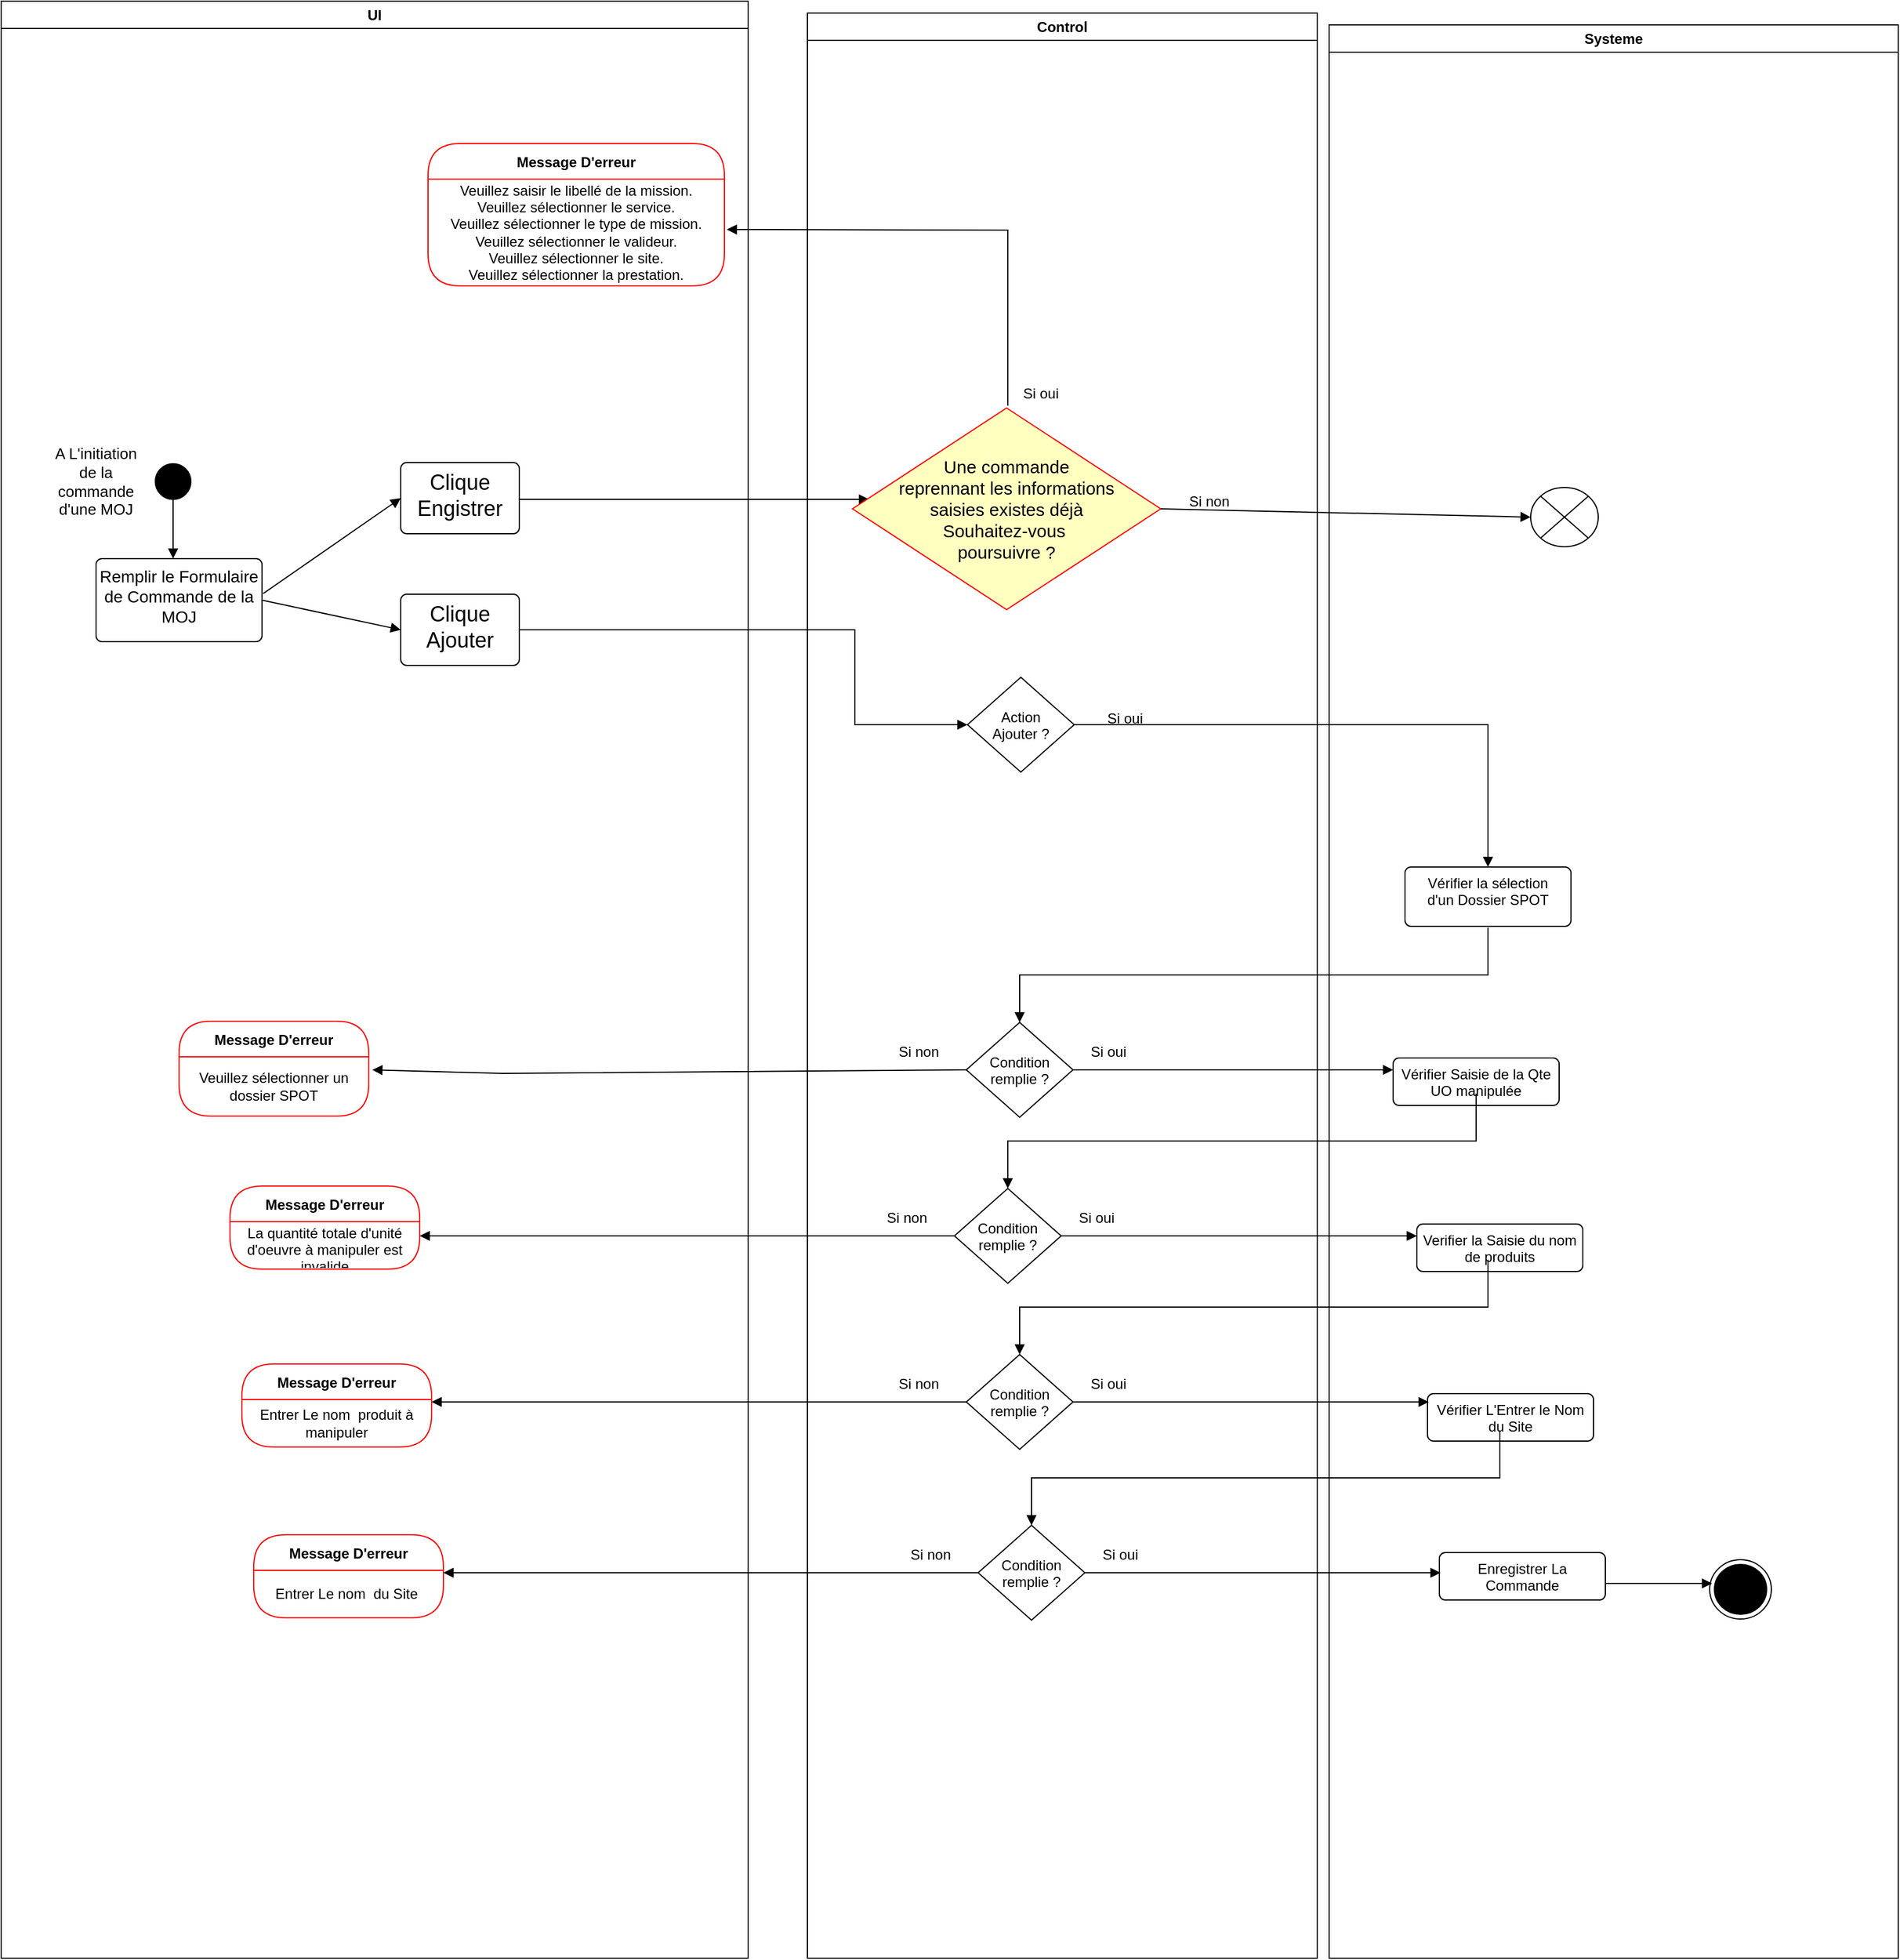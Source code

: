 <mxfile version="24.6.4" type="github">
  <diagram name="Page-1" id="S5gT9ed5FIzT58Pkyxsj">
    <mxGraphModel dx="2342" dy="1840" grid="1" gridSize="10" guides="1" tooltips="1" connect="1" arrows="1" fold="1" page="1" pageScale="1" pageWidth="827" pageHeight="1169" math="0" shadow="0">
      <root>
        <mxCell id="0" />
        <mxCell id="1" parent="0" />
        <mxCell id="1RcFYnAborwAYiBL6ikK-1" value="UI" style="swimlane;whiteSpace=wrap;html=1;" vertex="1" parent="1">
          <mxGeometry x="-780" y="50" width="630" height="1650" as="geometry">
            <mxRectangle x="-800" y="40" width="140" height="30" as="alternateBounds" />
          </mxGeometry>
        </mxCell>
        <mxCell id="1RcFYnAborwAYiBL6ikK-2" value="" style="ellipse;fillColor=strokeColor;html=1;" vertex="1" parent="1RcFYnAborwAYiBL6ikK-1">
          <mxGeometry x="130" y="390" width="30" height="30" as="geometry" />
        </mxCell>
        <mxCell id="1RcFYnAborwAYiBL6ikK-3" value="" style="html=1;verticalAlign=bottom;labelBackgroundColor=none;endArrow=block;endFill=1;rounded=0;exitX=0.5;exitY=1;exitDx=0;exitDy=0;" edge="1" parent="1RcFYnAborwAYiBL6ikK-1" source="1RcFYnAborwAYiBL6ikK-2">
          <mxGeometry width="160" relative="1" as="geometry">
            <mxPoint x="170" y="650" as="sourcePoint" />
            <mxPoint x="145" y="470" as="targetPoint" />
          </mxGeometry>
        </mxCell>
        <mxCell id="1RcFYnAborwAYiBL6ikK-4" value="&lt;span style=&quot;font-size: 13px;&quot;&gt;A L&#39;initiation de la commande d&#39;une MOJ&lt;/span&gt;" style="text;html=1;align=center;verticalAlign=middle;whiteSpace=wrap;rounded=0;" vertex="1" parent="1RcFYnAborwAYiBL6ikK-1">
          <mxGeometry x="40" y="360" width="80" height="90" as="geometry" />
        </mxCell>
        <mxCell id="1RcFYnAborwAYiBL6ikK-5" value="&lt;font style=&quot;font-size: 14px;&quot;&gt;Remplir le Formulaire de Commande de la MOJ&lt;/font&gt;" style="html=1;align=center;verticalAlign=top;rounded=1;absoluteArcSize=1;arcSize=10;dashed=0;whiteSpace=wrap;" vertex="1" parent="1RcFYnAborwAYiBL6ikK-1">
          <mxGeometry x="80" y="470" width="140" height="70" as="geometry" />
        </mxCell>
        <mxCell id="1RcFYnAborwAYiBL6ikK-6" value="Message D&#39;erreur" style="swimlane;fontStyle=1;align=center;verticalAlign=middle;childLayout=stackLayout;horizontal=1;startSize=30;horizontalStack=0;resizeParent=0;resizeLast=1;container=0;fontColor=#000000;collapsible=0;rounded=1;arcSize=30;strokeColor=#ff0000;fillColor=#ffffff;swimlaneFillColor=#ffffff;dropTarget=0;labelBorderColor=none;labelBackgroundColor=none;" vertex="1" parent="1RcFYnAborwAYiBL6ikK-1">
          <mxGeometry x="193" y="999" width="160" height="70" as="geometry" />
        </mxCell>
        <mxCell id="1RcFYnAborwAYiBL6ikK-7" value="La quantité totale d&#39;unité d&#39;oeuvre à manipuler est invalide" style="text;html=1;strokeColor=none;fillColor=none;align=center;verticalAlign=middle;spacingLeft=4;spacingRight=4;whiteSpace=wrap;overflow=hidden;rotatable=0;fontColor=#000000;" vertex="1" parent="1RcFYnAborwAYiBL6ikK-6">
          <mxGeometry y="30" width="160" height="40" as="geometry" />
        </mxCell>
        <mxCell id="1RcFYnAborwAYiBL6ikK-8" value="&lt;font style=&quot;font-size: 18px;&quot;&gt;Clique Engistrer&lt;/font&gt;" style="html=1;align=center;verticalAlign=top;rounded=1;absoluteArcSize=1;arcSize=10;dashed=0;whiteSpace=wrap;" vertex="1" parent="1RcFYnAborwAYiBL6ikK-1">
          <mxGeometry x="337" y="389" width="100" height="60" as="geometry" />
        </mxCell>
        <mxCell id="1RcFYnAborwAYiBL6ikK-9" value="" style="html=1;verticalAlign=bottom;labelBackgroundColor=none;endArrow=block;endFill=1;rounded=0;entryX=0;entryY=0.5;entryDx=0;entryDy=0;" edge="1" parent="1RcFYnAborwAYiBL6ikK-1" target="1RcFYnAborwAYiBL6ikK-8">
          <mxGeometry width="160" relative="1" as="geometry">
            <mxPoint x="221" y="499.44" as="sourcePoint" />
            <mxPoint x="331" y="500" as="targetPoint" />
          </mxGeometry>
        </mxCell>
        <mxCell id="1RcFYnAborwAYiBL6ikK-10" value="" style="html=1;verticalAlign=bottom;labelBackgroundColor=none;endArrow=block;endFill=1;rounded=0;" edge="1" parent="1RcFYnAborwAYiBL6ikK-1">
          <mxGeometry width="160" relative="1" as="geometry">
            <mxPoint x="437" y="420" as="sourcePoint" />
            <mxPoint x="732" y="420" as="targetPoint" />
            <Array as="points">
              <mxPoint x="542" y="420" />
            </Array>
          </mxGeometry>
        </mxCell>
        <mxCell id="1RcFYnAborwAYiBL6ikK-11" value="&lt;font style=&quot;font-size: 18px;&quot;&gt;Clique Ajouter&lt;/font&gt;" style="html=1;align=center;verticalAlign=top;rounded=1;absoluteArcSize=1;arcSize=10;dashed=0;whiteSpace=wrap;" vertex="1" parent="1RcFYnAborwAYiBL6ikK-1">
          <mxGeometry x="337" y="500" width="100" height="60" as="geometry" />
        </mxCell>
        <mxCell id="1RcFYnAborwAYiBL6ikK-12" value="" style="html=1;verticalAlign=bottom;labelBackgroundColor=none;endArrow=block;endFill=1;rounded=0;entryX=0;entryY=0.5;entryDx=0;entryDy=0;exitX=1;exitY=0.5;exitDx=0;exitDy=0;" edge="1" parent="1RcFYnAborwAYiBL6ikK-1" source="1RcFYnAborwAYiBL6ikK-5" target="1RcFYnAborwAYiBL6ikK-11">
          <mxGeometry width="160" relative="1" as="geometry">
            <mxPoint x="231" y="509.44" as="sourcePoint" />
            <mxPoint x="347" y="429" as="targetPoint" />
          </mxGeometry>
        </mxCell>
        <mxCell id="1RcFYnAborwAYiBL6ikK-13" value="Message D&#39;erreur" style="swimlane;fontStyle=1;align=center;verticalAlign=middle;childLayout=stackLayout;horizontal=1;startSize=30;horizontalStack=0;resizeParent=0;resizeLast=1;container=0;fontColor=#000000;collapsible=0;rounded=1;arcSize=30;strokeColor=#ff0000;fillColor=#ffffff;swimlaneFillColor=#ffffff;dropTarget=0;labelBorderColor=none;labelBackgroundColor=none;" vertex="1" parent="1RcFYnAborwAYiBL6ikK-1">
          <mxGeometry x="360" y="120" width="250" height="120" as="geometry" />
        </mxCell>
        <mxCell id="1RcFYnAborwAYiBL6ikK-14" value="Veuillez saisir le libellé de la mission.&lt;div&gt;&lt;div&gt;Veuillez sélectionner le service.&lt;/div&gt;&lt;div&gt;Veuillez sélectionner le type de mission.&lt;/div&gt;&lt;/div&gt;&lt;div&gt;&lt;div&gt;Veuillez sélectionner le valideur.&lt;/div&gt;&lt;div&gt;Veuillez sélectionner le site.&lt;/div&gt;&lt;div&gt;Veuillez sélectionner la prestation.&lt;/div&gt;&lt;/div&gt;" style="text;html=1;strokeColor=none;fillColor=none;align=center;verticalAlign=middle;spacingLeft=4;spacingRight=4;whiteSpace=wrap;overflow=hidden;rotatable=0;fontColor=#000000;" vertex="1" parent="1RcFYnAborwAYiBL6ikK-13">
          <mxGeometry y="30" width="250" height="90" as="geometry" />
        </mxCell>
        <mxCell id="1RcFYnAborwAYiBL6ikK-15" value="Message D&#39;erreur" style="swimlane;fontStyle=1;align=center;verticalAlign=middle;childLayout=stackLayout;horizontal=1;startSize=30;horizontalStack=0;resizeParent=0;resizeLast=1;container=0;fontColor=#000000;collapsible=0;rounded=1;arcSize=30;strokeColor=#ff0000;fillColor=#ffffff;swimlaneFillColor=#ffffff;dropTarget=0;labelBorderColor=none;labelBackgroundColor=none;" vertex="1" parent="1RcFYnAborwAYiBL6ikK-1">
          <mxGeometry x="150" y="860" width="160" height="80" as="geometry" />
        </mxCell>
        <mxCell id="1RcFYnAborwAYiBL6ikK-16" value="Veuillez sélectionner un dossier SPOT" style="text;html=1;strokeColor=none;fillColor=none;align=center;verticalAlign=middle;spacingLeft=4;spacingRight=4;whiteSpace=wrap;overflow=hidden;rotatable=0;fontColor=#000000;" vertex="1" parent="1RcFYnAborwAYiBL6ikK-15">
          <mxGeometry y="30" width="160" height="50" as="geometry" />
        </mxCell>
        <mxCell id="1RcFYnAborwAYiBL6ikK-17" value="Control" style="swimlane;whiteSpace=wrap;html=1;" vertex="1" parent="1">
          <mxGeometry x="-100" y="60" width="430" height="1640" as="geometry">
            <mxRectangle x="90" y="40" width="90" height="30" as="alternateBounds" />
          </mxGeometry>
        </mxCell>
        <mxCell id="1RcFYnAborwAYiBL6ikK-18" value="Action&#xa;Ajouter ?" style="rhombus;" vertex="1" parent="1RcFYnAborwAYiBL6ikK-17">
          <mxGeometry x="135" y="560" width="90" height="80" as="geometry" />
        </mxCell>
        <mxCell id="1RcFYnAborwAYiBL6ikK-19" value="&lt;div style=&quot;font-size: 15px;&quot;&gt;&lt;font style=&quot;font-size: 15px;&quot;&gt;Une commande&lt;/font&gt;&lt;/div&gt;&lt;div style=&quot;font-size: 15px;&quot;&gt;&lt;font style=&quot;font-size: 15px;&quot;&gt;reprennant les informations&lt;/font&gt;&lt;/div&gt;&lt;div style=&quot;font-size: 15px;&quot;&gt;&lt;font style=&quot;font-size: 15px;&quot;&gt;saisies existes déjà&lt;/font&gt;&lt;/div&gt;&lt;div style=&quot;font-size: 15px;&quot;&gt;&lt;font style=&quot;font-size: 15px;&quot;&gt;Souhaitez-vous&amp;nbsp;&lt;/font&gt;&lt;/div&gt;&lt;div style=&quot;font-size: 15px;&quot;&gt;&lt;font style=&quot;font-size: 15px;&quot;&gt;poursuivre ?&lt;/font&gt;&lt;/div&gt;" style="rhombus;whiteSpace=wrap;html=1;fontColor=#000000;fillColor=#ffffc0;strokeColor=#ff0000;" vertex="1" parent="1RcFYnAborwAYiBL6ikK-17">
          <mxGeometry x="38" y="333" width="260" height="170" as="geometry" />
        </mxCell>
        <mxCell id="1RcFYnAborwAYiBL6ikK-20" value="Si oui" style="text;html=1;align=center;verticalAlign=middle;whiteSpace=wrap;rounded=0;" vertex="1" parent="1RcFYnAborwAYiBL6ikK-17">
          <mxGeometry x="167" y="306" width="60" height="30" as="geometry" />
        </mxCell>
        <mxCell id="1RcFYnAborwAYiBL6ikK-21" value="Si non" style="text;html=1;align=center;verticalAlign=middle;whiteSpace=wrap;rounded=0;" vertex="1" parent="1RcFYnAborwAYiBL6ikK-17">
          <mxGeometry x="309" y="397" width="60" height="30" as="geometry" />
        </mxCell>
        <mxCell id="1RcFYnAborwAYiBL6ikK-22" value="Si oui" style="text;html=1;align=center;verticalAlign=middle;whiteSpace=wrap;rounded=0;" vertex="1" parent="1RcFYnAborwAYiBL6ikK-17">
          <mxGeometry x="238" y="580" width="60" height="30" as="geometry" />
        </mxCell>
        <mxCell id="1RcFYnAborwAYiBL6ikK-23" value="Systeme" style="swimlane;whiteSpace=wrap;html=1;" vertex="1" parent="1">
          <mxGeometry x="340" y="70" width="480" height="1630" as="geometry" />
        </mxCell>
        <mxCell id="1RcFYnAborwAYiBL6ikK-24" value="Vérifier la sélection d&#39;un&lt;span style=&quot;background-color: initial;&quot;&gt;&amp;nbsp;Dossier SPOT&lt;/span&gt;" style="html=1;align=center;verticalAlign=top;rounded=1;absoluteArcSize=1;arcSize=10;dashed=0;whiteSpace=wrap;" vertex="1" parent="1RcFYnAborwAYiBL6ikK-23">
          <mxGeometry x="64" y="710" width="140" height="50" as="geometry" />
        </mxCell>
        <mxCell id="1RcFYnAborwAYiBL6ikK-25" value="Vérifier Saisie de la Qte UO manipulée" style="html=1;align=center;verticalAlign=top;rounded=1;absoluteArcSize=1;arcSize=10;dashed=0;whiteSpace=wrap;" vertex="1" parent="1RcFYnAborwAYiBL6ikK-23">
          <mxGeometry x="54" y="871" width="140" height="40" as="geometry" />
        </mxCell>
        <mxCell id="1RcFYnAborwAYiBL6ikK-26" value="Verifier la Saisie du nom de produits" style="html=1;align=center;verticalAlign=top;rounded=1;absoluteArcSize=1;arcSize=10;dashed=0;whiteSpace=wrap;" vertex="1" parent="1RcFYnAborwAYiBL6ikK-23">
          <mxGeometry x="74" y="1011" width="140" height="40" as="geometry" />
        </mxCell>
        <mxCell id="1RcFYnAborwAYiBL6ikK-27" value="Vérifier L&#39;Entrer le Nom du Site" style="html=1;align=center;verticalAlign=top;rounded=1;absoluteArcSize=1;arcSize=10;dashed=0;whiteSpace=wrap;" vertex="1" parent="1RcFYnAborwAYiBL6ikK-23">
          <mxGeometry x="83" y="1154" width="140" height="40" as="geometry" />
        </mxCell>
        <mxCell id="1RcFYnAborwAYiBL6ikK-28" value="" style="ellipse;html=1;shape=endState;fillColor=strokeColor;" vertex="1" parent="1RcFYnAborwAYiBL6ikK-23">
          <mxGeometry x="321" y="1294" width="52" height="50" as="geometry" />
        </mxCell>
        <mxCell id="1RcFYnAborwAYiBL6ikK-29" value="" style="html=1;verticalAlign=bottom;labelBackgroundColor=none;endArrow=block;endFill=1;rounded=0;" edge="1" parent="1RcFYnAborwAYiBL6ikK-23">
          <mxGeometry width="160" relative="1" as="geometry">
            <mxPoint x="233" y="1314" as="sourcePoint" />
            <mxPoint x="323" y="1314" as="targetPoint" />
          </mxGeometry>
        </mxCell>
        <mxCell id="1RcFYnAborwAYiBL6ikK-30" value="" style="shape=sumEllipse;perimeter=ellipsePerimeter;html=1;backgroundOutline=1;" vertex="1" parent="1RcFYnAborwAYiBL6ikK-23">
          <mxGeometry x="170" y="390" width="57" height="50" as="geometry" />
        </mxCell>
        <mxCell id="1RcFYnAborwAYiBL6ikK-31" value="Condition&#xa;remplie ?" style="rhombus;" vertex="1" parent="1">
          <mxGeometry x="34" y="911" width="90" height="80" as="geometry" />
        </mxCell>
        <mxCell id="1RcFYnAborwAYiBL6ikK-32" value="" style="html=1;verticalAlign=bottom;labelBackgroundColor=none;endArrow=block;endFill=1;rounded=0;entryX=0.5;entryY=0;entryDx=0;entryDy=0;exitX=0.571;exitY=1;exitDx=0;exitDy=0;exitPerimeter=0;" edge="1" parent="1" target="1RcFYnAborwAYiBL6ikK-31">
          <mxGeometry width="160" relative="1" as="geometry">
            <mxPoint x="474" y="831" as="sourcePoint" />
            <mxPoint x="484" y="901" as="targetPoint" />
            <Array as="points">
              <mxPoint x="474" y="871" />
              <mxPoint x="79" y="871" />
            </Array>
          </mxGeometry>
        </mxCell>
        <mxCell id="1RcFYnAborwAYiBL6ikK-33" value="Si non" style="text;html=1;align=center;verticalAlign=middle;whiteSpace=wrap;rounded=0;" vertex="1" parent="1">
          <mxGeometry x="-36" y="921" width="60" height="30" as="geometry" />
        </mxCell>
        <mxCell id="1RcFYnAborwAYiBL6ikK-34" value="Si oui" style="text;html=1;align=center;verticalAlign=middle;whiteSpace=wrap;rounded=0;" vertex="1" parent="1">
          <mxGeometry x="124" y="921" width="60" height="30" as="geometry" />
        </mxCell>
        <mxCell id="1RcFYnAborwAYiBL6ikK-35" value="" style="html=1;verticalAlign=bottom;labelBackgroundColor=none;endArrow=block;endFill=1;rounded=0;exitX=1;exitY=0.5;exitDx=0;exitDy=0;exitPerimeter=0;" edge="1" parent="1">
          <mxGeometry width="160" relative="1" as="geometry">
            <mxPoint x="124" y="951" as="sourcePoint" />
            <mxPoint x="394" y="951" as="targetPoint" />
            <Array as="points" />
          </mxGeometry>
        </mxCell>
        <mxCell id="1RcFYnAborwAYiBL6ikK-36" value="" style="html=1;verticalAlign=bottom;labelBackgroundColor=none;endArrow=block;endFill=1;rounded=0;exitX=0;exitY=0.5;exitDx=0;exitDy=0;" edge="1" parent="1">
          <mxGeometry width="160" relative="1" as="geometry">
            <mxPoint x="34" y="951" as="sourcePoint" />
            <mxPoint x="-467" y="951" as="targetPoint" />
            <Array as="points">
              <mxPoint x="-357" y="954" />
            </Array>
          </mxGeometry>
        </mxCell>
        <mxCell id="1RcFYnAborwAYiBL6ikK-37" value="Condition&#xa;remplie ?" style="rhombus;" vertex="1" parent="1">
          <mxGeometry x="24" y="1051" width="90" height="80" as="geometry" />
        </mxCell>
        <mxCell id="1RcFYnAborwAYiBL6ikK-38" value="Si non" style="text;html=1;align=center;verticalAlign=middle;whiteSpace=wrap;rounded=0;" vertex="1" parent="1">
          <mxGeometry x="-46" y="1061" width="60" height="30" as="geometry" />
        </mxCell>
        <mxCell id="1RcFYnAborwAYiBL6ikK-39" value="Si oui" style="text;html=1;align=center;verticalAlign=middle;whiteSpace=wrap;rounded=0;" vertex="1" parent="1">
          <mxGeometry x="114" y="1061" width="60" height="30" as="geometry" />
        </mxCell>
        <mxCell id="1RcFYnAborwAYiBL6ikK-40" value="" style="html=1;verticalAlign=bottom;labelBackgroundColor=none;endArrow=block;endFill=1;rounded=0;entryX=0.5;entryY=0;entryDx=0;entryDy=0;exitX=0.571;exitY=1;exitDx=0;exitDy=0;exitPerimeter=0;" edge="1" parent="1" target="1RcFYnAborwAYiBL6ikK-37">
          <mxGeometry width="160" relative="1" as="geometry">
            <mxPoint x="464" y="971" as="sourcePoint" />
            <mxPoint x="474" y="1041" as="targetPoint" />
            <Array as="points">
              <mxPoint x="464" y="1011" />
              <mxPoint x="69" y="1011" />
            </Array>
          </mxGeometry>
        </mxCell>
        <mxCell id="1RcFYnAborwAYiBL6ikK-41" value="" style="html=1;verticalAlign=bottom;labelBackgroundColor=none;endArrow=block;endFill=1;rounded=0;exitX=1;exitY=0.5;exitDx=0;exitDy=0;exitPerimeter=0;" edge="1" parent="1" source="1RcFYnAborwAYiBL6ikK-37">
          <mxGeometry width="160" relative="1" as="geometry">
            <mxPoint x="114" y="1083" as="sourcePoint" />
            <mxPoint x="414" y="1091" as="targetPoint" />
            <Array as="points">
              <mxPoint x="334" y="1091" />
            </Array>
          </mxGeometry>
        </mxCell>
        <mxCell id="1RcFYnAborwAYiBL6ikK-42" value="" style="html=1;verticalAlign=bottom;labelBackgroundColor=none;endArrow=block;endFill=1;rounded=0;exitX=0;exitY=0.5;exitDx=0;exitDy=0;" edge="1" parent="1" source="1RcFYnAborwAYiBL6ikK-37">
          <mxGeometry width="160" relative="1" as="geometry">
            <mxPoint x="24" y="1080" as="sourcePoint" />
            <mxPoint x="-427" y="1091" as="targetPoint" />
            <Array as="points" />
          </mxGeometry>
        </mxCell>
        <mxCell id="1RcFYnAborwAYiBL6ikK-43" value="Message D&#39;erreur" style="swimlane;fontStyle=1;align=center;verticalAlign=middle;childLayout=stackLayout;horizontal=1;startSize=30;horizontalStack=0;resizeParent=0;resizeLast=1;container=0;fontColor=#000000;collapsible=0;rounded=1;arcSize=30;strokeColor=#ff0000;fillColor=#ffffff;swimlaneFillColor=#ffffff;dropTarget=0;labelBorderColor=none;labelBackgroundColor=none;" vertex="1" parent="1">
          <mxGeometry x="-577" y="1199" width="160" height="70" as="geometry" />
        </mxCell>
        <mxCell id="1RcFYnAborwAYiBL6ikK-44" value="Entrer Le nom&amp;nbsp; produit à manipuler" style="text;html=1;strokeColor=none;fillColor=none;align=center;verticalAlign=middle;spacingLeft=4;spacingRight=4;whiteSpace=wrap;overflow=hidden;rotatable=0;fontColor=#000000;" vertex="1" parent="1RcFYnAborwAYiBL6ikK-43">
          <mxGeometry y="30" width="160" height="40" as="geometry" />
        </mxCell>
        <mxCell id="1RcFYnAborwAYiBL6ikK-45" value="Condition&#xa;remplie ?" style="rhombus;" vertex="1" parent="1">
          <mxGeometry x="34" y="1191" width="90" height="80" as="geometry" />
        </mxCell>
        <mxCell id="1RcFYnAborwAYiBL6ikK-46" value="Si non" style="text;html=1;align=center;verticalAlign=middle;whiteSpace=wrap;rounded=0;" vertex="1" parent="1">
          <mxGeometry x="-36" y="1201" width="60" height="30" as="geometry" />
        </mxCell>
        <mxCell id="1RcFYnAborwAYiBL6ikK-47" value="Si oui" style="text;html=1;align=center;verticalAlign=middle;whiteSpace=wrap;rounded=0;" vertex="1" parent="1">
          <mxGeometry x="124" y="1201" width="60" height="30" as="geometry" />
        </mxCell>
        <mxCell id="1RcFYnAborwAYiBL6ikK-48" value="" style="html=1;verticalAlign=bottom;labelBackgroundColor=none;endArrow=block;endFill=1;rounded=0;entryX=0.5;entryY=0;entryDx=0;entryDy=0;exitX=0.571;exitY=1;exitDx=0;exitDy=0;exitPerimeter=0;" edge="1" parent="1" target="1RcFYnAborwAYiBL6ikK-45">
          <mxGeometry width="160" relative="1" as="geometry">
            <mxPoint x="474" y="1111" as="sourcePoint" />
            <mxPoint x="484" y="1181" as="targetPoint" />
            <Array as="points">
              <mxPoint x="474" y="1151" />
              <mxPoint x="79" y="1151" />
            </Array>
          </mxGeometry>
        </mxCell>
        <mxCell id="1RcFYnAborwAYiBL6ikK-49" value="" style="html=1;verticalAlign=bottom;labelBackgroundColor=none;endArrow=block;endFill=1;rounded=0;exitX=1;exitY=0.5;exitDx=0;exitDy=0;exitPerimeter=0;" edge="1" parent="1" source="1RcFYnAborwAYiBL6ikK-45">
          <mxGeometry width="160" relative="1" as="geometry">
            <mxPoint x="124" y="1223" as="sourcePoint" />
            <mxPoint x="424" y="1231" as="targetPoint" />
            <Array as="points">
              <mxPoint x="344" y="1231" />
            </Array>
          </mxGeometry>
        </mxCell>
        <mxCell id="1RcFYnAborwAYiBL6ikK-50" value="" style="html=1;verticalAlign=bottom;labelBackgroundColor=none;endArrow=block;endFill=1;rounded=0;exitX=0;exitY=0.5;exitDx=0;exitDy=0;" edge="1" parent="1" source="1RcFYnAborwAYiBL6ikK-45">
          <mxGeometry width="160" relative="1" as="geometry">
            <mxPoint x="34" y="1220" as="sourcePoint" />
            <mxPoint x="-417" y="1231" as="targetPoint" />
            <Array as="points" />
          </mxGeometry>
        </mxCell>
        <mxCell id="1RcFYnAborwAYiBL6ikK-51" value="Enregistrer La Commande" style="html=1;align=center;verticalAlign=top;rounded=1;absoluteArcSize=1;arcSize=10;dashed=0;whiteSpace=wrap;" vertex="1" parent="1">
          <mxGeometry x="433" y="1358" width="140" height="40" as="geometry" />
        </mxCell>
        <mxCell id="1RcFYnAborwAYiBL6ikK-52" value="Message D&#39;erreur" style="swimlane;fontStyle=1;align=center;verticalAlign=middle;childLayout=stackLayout;horizontal=1;startSize=30;horizontalStack=0;resizeParent=0;resizeLast=1;container=0;fontColor=#000000;collapsible=0;rounded=1;arcSize=30;strokeColor=#ff0000;fillColor=#ffffff;swimlaneFillColor=#ffffff;dropTarget=0;labelBorderColor=none;labelBackgroundColor=none;" vertex="1" parent="1">
          <mxGeometry x="-567" y="1343" width="160" height="70" as="geometry" />
        </mxCell>
        <mxCell id="1RcFYnAborwAYiBL6ikK-53" value="Entrer Le nom&amp;nbsp; du Site&amp;nbsp;" style="text;html=1;strokeColor=none;fillColor=none;align=center;verticalAlign=middle;spacingLeft=4;spacingRight=4;whiteSpace=wrap;overflow=hidden;rotatable=0;fontColor=#000000;" vertex="1" parent="1RcFYnAborwAYiBL6ikK-52">
          <mxGeometry y="30" width="160" height="40" as="geometry" />
        </mxCell>
        <mxCell id="1RcFYnAborwAYiBL6ikK-54" value="Condition&#xa;remplie ?" style="rhombus;" vertex="1" parent="1">
          <mxGeometry x="44" y="1335" width="90" height="80" as="geometry" />
        </mxCell>
        <mxCell id="1RcFYnAborwAYiBL6ikK-55" value="Si non" style="text;html=1;align=center;verticalAlign=middle;whiteSpace=wrap;rounded=0;" vertex="1" parent="1">
          <mxGeometry x="-26" y="1345" width="60" height="30" as="geometry" />
        </mxCell>
        <mxCell id="1RcFYnAborwAYiBL6ikK-56" value="Si oui" style="text;html=1;align=center;verticalAlign=middle;whiteSpace=wrap;rounded=0;" vertex="1" parent="1">
          <mxGeometry x="134" y="1345" width="60" height="30" as="geometry" />
        </mxCell>
        <mxCell id="1RcFYnAborwAYiBL6ikK-57" value="" style="html=1;verticalAlign=bottom;labelBackgroundColor=none;endArrow=block;endFill=1;rounded=0;entryX=0.5;entryY=0;entryDx=0;entryDy=0;exitX=0.571;exitY=1;exitDx=0;exitDy=0;exitPerimeter=0;" edge="1" parent="1" target="1RcFYnAborwAYiBL6ikK-54">
          <mxGeometry width="160" relative="1" as="geometry">
            <mxPoint x="484" y="1255" as="sourcePoint" />
            <mxPoint x="494" y="1325" as="targetPoint" />
            <Array as="points">
              <mxPoint x="484" y="1295" />
              <mxPoint x="89" y="1295" />
            </Array>
          </mxGeometry>
        </mxCell>
        <mxCell id="1RcFYnAborwAYiBL6ikK-58" value="" style="html=1;verticalAlign=bottom;labelBackgroundColor=none;endArrow=block;endFill=1;rounded=0;exitX=1;exitY=0.5;exitDx=0;exitDy=0;exitPerimeter=0;" edge="1" parent="1" source="1RcFYnAborwAYiBL6ikK-54">
          <mxGeometry width="160" relative="1" as="geometry">
            <mxPoint x="134" y="1367" as="sourcePoint" />
            <mxPoint x="434" y="1375" as="targetPoint" />
            <Array as="points">
              <mxPoint x="354" y="1375" />
            </Array>
          </mxGeometry>
        </mxCell>
        <mxCell id="1RcFYnAborwAYiBL6ikK-59" value="" style="html=1;verticalAlign=bottom;labelBackgroundColor=none;endArrow=block;endFill=1;rounded=0;exitX=0;exitY=0.5;exitDx=0;exitDy=0;" edge="1" parent="1" source="1RcFYnAborwAYiBL6ikK-54">
          <mxGeometry width="160" relative="1" as="geometry">
            <mxPoint x="44" y="1364" as="sourcePoint" />
            <mxPoint x="-407" y="1375" as="targetPoint" />
            <Array as="points" />
          </mxGeometry>
        </mxCell>
        <mxCell id="1RcFYnAborwAYiBL6ikK-60" value="" style="html=1;verticalAlign=bottom;labelBackgroundColor=none;endArrow=block;endFill=1;rounded=0;exitX=1;exitY=0.5;exitDx=0;exitDy=0;entryX=0;entryY=0.5;entryDx=0;entryDy=0;" edge="1" parent="1" source="1RcFYnAborwAYiBL6ikK-11" target="1RcFYnAborwAYiBL6ikK-18">
          <mxGeometry width="160" relative="1" as="geometry">
            <mxPoint x="-360" y="750" as="sourcePoint" />
            <mxPoint x="-200" y="750" as="targetPoint" />
            <Array as="points">
              <mxPoint x="-60" y="580" />
              <mxPoint x="-60" y="660" />
            </Array>
          </mxGeometry>
        </mxCell>
        <mxCell id="1RcFYnAborwAYiBL6ikK-61" value="" style="html=1;verticalAlign=bottom;labelBackgroundColor=none;endArrow=block;endFill=1;rounded=0;exitX=1;exitY=0.5;exitDx=0;exitDy=0;entryX=0.5;entryY=0;entryDx=0;entryDy=0;" edge="1" parent="1" source="1RcFYnAborwAYiBL6ikK-18" target="1RcFYnAborwAYiBL6ikK-24">
          <mxGeometry width="160" relative="1" as="geometry">
            <mxPoint x="134" y="810" as="sourcePoint" />
            <mxPoint x="404" y="810" as="targetPoint" />
            <Array as="points">
              <mxPoint x="474" y="660" />
            </Array>
          </mxGeometry>
        </mxCell>
        <mxCell id="1RcFYnAborwAYiBL6ikK-62" value="" style="html=1;verticalAlign=bottom;labelBackgroundColor=none;endArrow=block;endFill=1;rounded=0;entryX=1;entryY=0.25;entryDx=0;entryDy=0;" edge="1" parent="1">
          <mxGeometry width="160" relative="1" as="geometry">
            <mxPoint x="69" y="391" as="sourcePoint" />
            <mxPoint x="-168" y="242.5" as="targetPoint" />
            <Array as="points">
              <mxPoint x="69" y="243" />
            </Array>
          </mxGeometry>
        </mxCell>
        <mxCell id="1RcFYnAborwAYiBL6ikK-63" value="" style="html=1;verticalAlign=bottom;labelBackgroundColor=none;endArrow=block;endFill=1;rounded=0;exitX=1;exitY=0.5;exitDx=0;exitDy=0;entryX=0;entryY=0.5;entryDx=0;entryDy=0;" edge="1" parent="1" source="1RcFYnAborwAYiBL6ikK-19" target="1RcFYnAborwAYiBL6ikK-30">
          <mxGeometry width="160" relative="1" as="geometry">
            <mxPoint x="80" y="720" as="sourcePoint" />
            <mxPoint x="68" y="630" as="targetPoint" />
            <Array as="points" />
          </mxGeometry>
        </mxCell>
      </root>
    </mxGraphModel>
  </diagram>
</mxfile>
